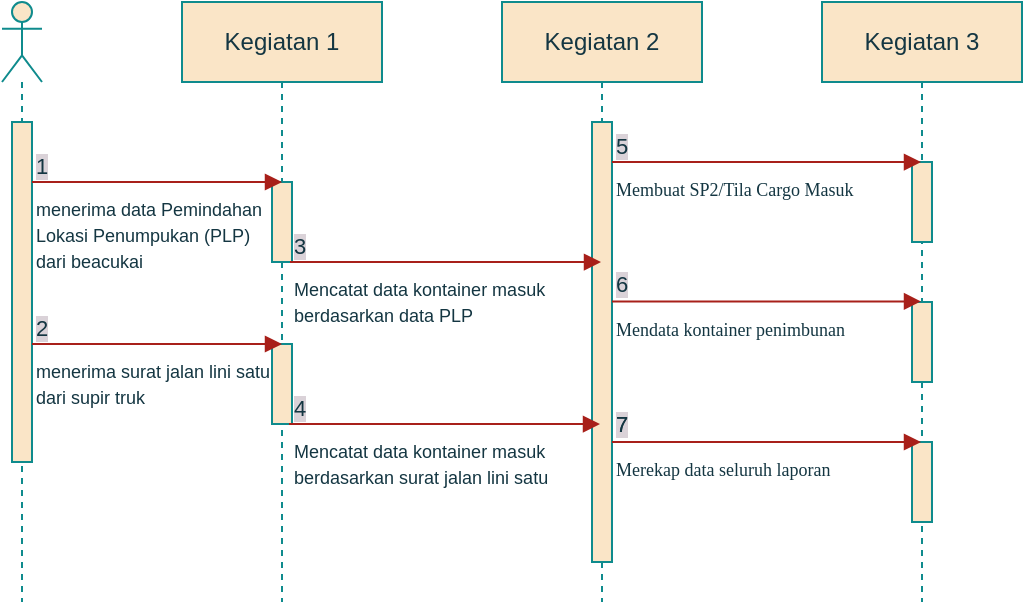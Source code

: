 <mxfile version="13.8.6" type="github" pages="2">
  <diagram id="s0Mmbe_96foXXKUcqOf8" name="sequence diagram masuk">
    <mxGraphModel dx="865" dy="456" grid="1" gridSize="10" guides="1" tooltips="1" connect="1" arrows="1" fold="1" page="1" pageScale="1" pageWidth="850" pageHeight="1100" background="none" math="0" shadow="0">
      <root>
        <mxCell id="0" />
        <mxCell id="1" parent="0" />
        <mxCell id="u2yPSylJnqLLxZqIL412-1" value="" style="shape=umlLifeline;participant=umlActor;perimeter=lifelinePerimeter;whiteSpace=wrap;html=1;container=1;collapsible=0;recursiveResize=0;verticalAlign=top;spacingTop=36;outlineConnect=0;fillColor=#FAE5C7;strokeColor=#0F8B8D;fontColor=#143642;" vertex="1" parent="1">
          <mxGeometry x="170" y="80" width="20" height="300" as="geometry" />
        </mxCell>
        <mxCell id="u2yPSylJnqLLxZqIL412-10" value="" style="html=1;points=[];perimeter=orthogonalPerimeter;fillColor=#FAE5C7;strokeColor=#0F8B8D;fontColor=#143642;" vertex="1" parent="u2yPSylJnqLLxZqIL412-1">
          <mxGeometry x="5" y="60" width="10" height="170" as="geometry" />
        </mxCell>
        <mxCell id="u2yPSylJnqLLxZqIL412-2" value="Kegiatan 1" style="shape=umlLifeline;perimeter=lifelinePerimeter;whiteSpace=wrap;html=1;container=1;collapsible=0;recursiveResize=0;outlineConnect=0;fillColor=#FAE5C7;strokeColor=#0F8B8D;fontColor=#143642;" vertex="1" parent="1">
          <mxGeometry x="260" y="80" width="100" height="300" as="geometry" />
        </mxCell>
        <mxCell id="u2yPSylJnqLLxZqIL412-8" value="" style="html=1;points=[];perimeter=orthogonalPerimeter;fillColor=#FAE5C7;strokeColor=#0F8B8D;fontColor=#143642;" vertex="1" parent="u2yPSylJnqLLxZqIL412-2">
          <mxGeometry x="45" y="90" width="10" height="40" as="geometry" />
        </mxCell>
        <mxCell id="u2yPSylJnqLLxZqIL412-9" value="" style="html=1;points=[];perimeter=orthogonalPerimeter;fillColor=#FAE5C7;strokeColor=#0F8B8D;fontColor=#143642;" vertex="1" parent="u2yPSylJnqLLxZqIL412-2">
          <mxGeometry x="45" y="171" width="10" height="40" as="geometry" />
        </mxCell>
        <mxCell id="u2yPSylJnqLLxZqIL412-3" value="Kegiatan 2" style="shape=umlLifeline;perimeter=lifelinePerimeter;whiteSpace=wrap;html=1;container=1;collapsible=0;recursiveResize=0;outlineConnect=0;fillColor=#FAE5C7;strokeColor=#0F8B8D;fontColor=#143642;" vertex="1" parent="1">
          <mxGeometry x="420" y="80" width="100" height="300" as="geometry" />
        </mxCell>
        <mxCell id="u2yPSylJnqLLxZqIL412-6" value="&lt;div&gt;Kegiatan 3&lt;/div&gt;" style="shape=umlLifeline;perimeter=lifelinePerimeter;whiteSpace=wrap;html=1;container=1;collapsible=0;recursiveResize=0;outlineConnect=0;fillColor=#FAE5C7;strokeColor=#0F8B8D;fontColor=#143642;" vertex="1" parent="1">
          <mxGeometry x="580" y="80" width="100" height="300" as="geometry" />
        </mxCell>
        <mxCell id="u2yPSylJnqLLxZqIL412-12" value="" style="html=1;points=[];perimeter=orthogonalPerimeter;fillColor=#FAE5C7;strokeColor=#0F8B8D;fontColor=#143642;" vertex="1" parent="u2yPSylJnqLLxZqIL412-6">
          <mxGeometry x="45" y="80" width="10" height="40" as="geometry" />
        </mxCell>
        <mxCell id="u2yPSylJnqLLxZqIL412-13" value="" style="html=1;points=[];perimeter=orthogonalPerimeter;fillColor=#FAE5C7;strokeColor=#0F8B8D;fontColor=#143642;" vertex="1" parent="u2yPSylJnqLLxZqIL412-6">
          <mxGeometry x="45" y="150" width="10" height="40" as="geometry" />
        </mxCell>
        <mxCell id="u2yPSylJnqLLxZqIL412-14" value="" style="html=1;points=[];perimeter=orthogonalPerimeter;fillColor=#FAE5C7;strokeColor=#0F8B8D;fontColor=#143642;" vertex="1" parent="u2yPSylJnqLLxZqIL412-6">
          <mxGeometry x="45" y="220" width="10" height="40" as="geometry" />
        </mxCell>
        <mxCell id="u2yPSylJnqLLxZqIL412-11" value="" style="html=1;points=[];perimeter=orthogonalPerimeter;fillColor=#FAE5C7;strokeColor=#0F8B8D;fontColor=#143642;" vertex="1" parent="1">
          <mxGeometry x="465" y="140" width="10" height="220" as="geometry" />
        </mxCell>
        <mxCell id="u2yPSylJnqLLxZqIL412-15" value="&lt;div&gt;&lt;font style=&quot;font-size: 9px&quot;&gt;menerima data Pemindahan &lt;br&gt;&lt;/font&gt;&lt;/div&gt;&lt;div&gt;&lt;font style=&quot;font-size: 9px&quot;&gt;Lokasi Penumpukan (PLP) &lt;br&gt;&lt;/font&gt;&lt;/div&gt;&lt;div&gt;&lt;font style=&quot;font-size: 9px&quot;&gt;dari beacukai&lt;/font&gt;&lt;/div&gt;" style="endArrow=block;endFill=1;html=1;edgeStyle=orthogonalEdgeStyle;align=left;verticalAlign=top;labelBackgroundColor=none;strokeColor=#A8201A;fontColor=#143642;" edge="1" parent="1" source="u2yPSylJnqLLxZqIL412-10">
          <mxGeometry x="-1" relative="1" as="geometry">
            <mxPoint x="190" y="170" as="sourcePoint" />
            <mxPoint x="310" y="170" as="targetPoint" />
            <Array as="points">
              <mxPoint x="210" y="170" />
              <mxPoint x="210" y="170" />
            </Array>
          </mxGeometry>
        </mxCell>
        <mxCell id="u2yPSylJnqLLxZqIL412-16" value="1" style="edgeLabel;resizable=0;html=1;align=left;verticalAlign=bottom;labelBackgroundColor=#DAD2D8;fontColor=#143642;" connectable="0" vertex="1" parent="u2yPSylJnqLLxZqIL412-15">
          <mxGeometry x="-1" relative="1" as="geometry" />
        </mxCell>
        <mxCell id="u2yPSylJnqLLxZqIL412-19" value="&lt;div&gt;&lt;font style=&quot;font-size: 9px&quot;&gt;Mencatat data kontainer masuk&lt;/font&gt;&lt;/div&gt;&lt;div&gt;&lt;font style=&quot;font-size: 9px&quot;&gt;berdasarkan data PLP&lt;br&gt;&lt;/font&gt;&lt;/div&gt;" style="endArrow=block;endFill=1;html=1;edgeStyle=orthogonalEdgeStyle;align=left;verticalAlign=top;labelBackgroundColor=none;strokeColor=#A8201A;fontColor=#143642;" edge="1" parent="1">
          <mxGeometry x="-1" relative="1" as="geometry">
            <mxPoint x="314" y="210" as="sourcePoint" />
            <mxPoint x="469.5" y="210.029" as="targetPoint" />
            <Array as="points" />
          </mxGeometry>
        </mxCell>
        <mxCell id="u2yPSylJnqLLxZqIL412-20" value="3" style="edgeLabel;resizable=0;html=1;align=left;verticalAlign=bottom;labelBackgroundColor=#DAD2D8;fontColor=#143642;" connectable="0" vertex="1" parent="u2yPSylJnqLLxZqIL412-19">
          <mxGeometry x="-1" relative="1" as="geometry" />
        </mxCell>
        <mxCell id="u2yPSylJnqLLxZqIL412-23" value="&lt;font style=&quot;font-size: 9px&quot;&gt;&lt;span style=&quot;font-family: &amp;#34;calisto mt&amp;#34; , serif&quot; lang=&quot;EN-US&quot;&gt;Membuat SP2/Tila Cargo Masuk&lt;/span&gt;&lt;/font&gt;" style="endArrow=block;endFill=1;html=1;edgeStyle=orthogonalEdgeStyle;align=left;verticalAlign=top;labelBackgroundColor=none;strokeColor=#A8201A;fontColor=#143642;" edge="1" parent="1" target="u2yPSylJnqLLxZqIL412-6">
          <mxGeometry x="-1" relative="1" as="geometry">
            <mxPoint x="475" y="160.029" as="sourcePoint" />
            <mxPoint x="600" y="160" as="targetPoint" />
            <Array as="points">
              <mxPoint x="580" y="160" />
              <mxPoint x="580" y="160" />
            </Array>
          </mxGeometry>
        </mxCell>
        <mxCell id="u2yPSylJnqLLxZqIL412-24" value="5" style="edgeLabel;resizable=0;html=1;align=left;verticalAlign=bottom;labelBackgroundColor=#DAD2D8;fontColor=#143642;" connectable="0" vertex="1" parent="u2yPSylJnqLLxZqIL412-23">
          <mxGeometry x="-1" relative="1" as="geometry" />
        </mxCell>
        <mxCell id="u2yPSylJnqLLxZqIL412-25" value="&lt;font style=&quot;font-size: 9px&quot;&gt;&lt;span style=&quot;font-family: &amp;quot;calisto mt&amp;quot; , serif&quot; lang=&quot;EN-US&quot;&gt;Mendata kontainer penimbunan&lt;/span&gt;&lt;/font&gt;" style="endArrow=block;endFill=1;html=1;edgeStyle=orthogonalEdgeStyle;align=left;verticalAlign=top;labelBackgroundColor=none;strokeColor=#A8201A;fontColor=#143642;" edge="1" parent="1">
          <mxGeometry x="-1" relative="1" as="geometry">
            <mxPoint x="475" y="229.719" as="sourcePoint" />
            <mxPoint x="629.5" y="229.719" as="targetPoint" />
            <Array as="points">
              <mxPoint x="580" y="229.69" />
              <mxPoint x="580" y="229.69" />
            </Array>
          </mxGeometry>
        </mxCell>
        <mxCell id="u2yPSylJnqLLxZqIL412-26" value="6" style="edgeLabel;resizable=0;html=1;align=left;verticalAlign=bottom;labelBackgroundColor=#DAD2D8;fontColor=#143642;" connectable="0" vertex="1" parent="u2yPSylJnqLLxZqIL412-25">
          <mxGeometry x="-1" relative="1" as="geometry" />
        </mxCell>
        <mxCell id="u2yPSylJnqLLxZqIL412-27" value="&lt;font style=&quot;font-size: 9px&quot;&gt;&lt;span style=&quot;font-family: &amp;quot;calisto mt&amp;quot; , serif&quot; lang=&quot;EN-US&quot;&gt;Merekap data seluruh laporan&lt;/span&gt;&lt;/font&gt;" style="endArrow=block;endFill=1;html=1;edgeStyle=orthogonalEdgeStyle;align=left;verticalAlign=top;labelBackgroundColor=none;strokeColor=#A8201A;fontColor=#143642;" edge="1" parent="1">
          <mxGeometry x="-1" relative="1" as="geometry">
            <mxPoint x="475" y="299.999" as="sourcePoint" />
            <mxPoint x="629.5" y="299.999" as="targetPoint" />
            <Array as="points">
              <mxPoint x="580" y="299.97" />
              <mxPoint x="580" y="299.97" />
            </Array>
          </mxGeometry>
        </mxCell>
        <mxCell id="u2yPSylJnqLLxZqIL412-28" value="7" style="edgeLabel;resizable=0;html=1;align=left;verticalAlign=bottom;labelBackgroundColor=#DAD2D8;fontColor=#143642;" connectable="0" vertex="1" parent="u2yPSylJnqLLxZqIL412-27">
          <mxGeometry x="-1" relative="1" as="geometry" />
        </mxCell>
        <mxCell id="u2yPSylJnqLLxZqIL412-35" value="7" style="edgeLabel;resizable=0;html=1;align=left;verticalAlign=bottom;labelBackgroundColor=none;fontColor=#143642;" connectable="0" vertex="1" parent="u2yPSylJnqLLxZqIL412-27">
          <mxGeometry x="-1" relative="1" as="geometry" />
        </mxCell>
        <mxCell id="u2yPSylJnqLLxZqIL412-31" value="&lt;div&gt;&lt;font style=&quot;font-size: 9px&quot;&gt;menerima surat jalan lini satu &lt;br&gt;&lt;/font&gt;&lt;/div&gt;&lt;div&gt;&lt;font style=&quot;font-size: 9px&quot;&gt;dari supir truk&lt;/font&gt;&lt;/div&gt;" style="endArrow=block;endFill=1;html=1;edgeStyle=orthogonalEdgeStyle;align=left;verticalAlign=top;labelBackgroundColor=none;strokeColor=#A8201A;fontColor=#143642;" edge="1" parent="1">
          <mxGeometry x="-1" relative="1" as="geometry">
            <mxPoint x="185.0" y="251.029" as="sourcePoint" />
            <mxPoint x="310" y="251" as="targetPoint" />
            <Array as="points">
              <mxPoint x="210" y="251" />
              <mxPoint x="210" y="251" />
            </Array>
            <mxPoint as="offset" />
          </mxGeometry>
        </mxCell>
        <mxCell id="u2yPSylJnqLLxZqIL412-32" value="2" style="edgeLabel;resizable=0;html=1;align=left;verticalAlign=bottom;labelBackgroundColor=#DAD2D8;fontColor=#143642;" connectable="0" vertex="1" parent="u2yPSylJnqLLxZqIL412-31">
          <mxGeometry x="-1" relative="1" as="geometry" />
        </mxCell>
        <mxCell id="u2yPSylJnqLLxZqIL412-33" value="&lt;div&gt;&lt;font style=&quot;font-size: 9px&quot;&gt;Mencatat data kontainer masuk&lt;/font&gt;&lt;/div&gt;&lt;div&gt;&lt;font style=&quot;font-size: 9px&quot;&gt;berdasarkan surat jalan lini satu&lt;br&gt;&lt;/font&gt;&lt;/div&gt;" style="endArrow=block;endFill=1;html=1;edgeStyle=orthogonalEdgeStyle;align=left;verticalAlign=top;labelBackgroundColor=none;strokeColor=#A8201A;fontColor=#143642;" edge="1" parent="1">
          <mxGeometry x="-1" relative="1" as="geometry">
            <mxPoint x="313.5" y="291" as="sourcePoint" />
            <mxPoint x="469" y="291.029" as="targetPoint" />
            <Array as="points" />
          </mxGeometry>
        </mxCell>
        <mxCell id="u2yPSylJnqLLxZqIL412-34" value="4" style="edgeLabel;resizable=0;html=1;align=left;verticalAlign=bottom;labelBackgroundColor=#DAD2D8;fontColor=#143642;" connectable="0" vertex="1" parent="u2yPSylJnqLLxZqIL412-33">
          <mxGeometry x="-1" relative="1" as="geometry" />
        </mxCell>
      </root>
    </mxGraphModel>
  </diagram>
  <diagram id="yHClxJVfhAcmL0Wd4f6d" name="Page-2">
    <mxGraphModel dx="716" dy="377" grid="1" gridSize="10" guides="1" tooltips="1" connect="1" arrows="1" fold="1" page="1" pageScale="1" pageWidth="850" pageHeight="1100" math="0" shadow="0">
      <root>
        <mxCell id="rzDEYPqwC-Ctk7Euo6rp-0" />
        <mxCell id="rzDEYPqwC-Ctk7Euo6rp-1" parent="rzDEYPqwC-Ctk7Euo6rp-0" />
        <mxCell id="7TtJ_oYwYsImzt8FH30y-0" value="" style="shape=umlLifeline;participant=umlActor;perimeter=lifelinePerimeter;whiteSpace=wrap;html=1;container=1;collapsible=0;recursiveResize=0;verticalAlign=top;spacingTop=36;outlineConnect=0;fillColor=#FAE5C7;strokeColor=#0F8B8D;fontColor=#143642;" vertex="1" parent="rzDEYPqwC-Ctk7Euo6rp-1">
          <mxGeometry x="170" y="80" width="20" height="300" as="geometry" />
        </mxCell>
        <mxCell id="7TtJ_oYwYsImzt8FH30y-1" value="" style="html=1;points=[];perimeter=orthogonalPerimeter;fillColor=#FAE5C7;strokeColor=#0F8B8D;fontColor=#143642;" vertex="1" parent="7TtJ_oYwYsImzt8FH30y-0">
          <mxGeometry x="5" y="60" width="10" height="170" as="geometry" />
        </mxCell>
        <mxCell id="7TtJ_oYwYsImzt8FH30y-2" value="Kegiatan 1" style="shape=umlLifeline;perimeter=lifelinePerimeter;whiteSpace=wrap;html=1;container=1;collapsible=0;recursiveResize=0;outlineConnect=0;fillColor=#FAE5C7;strokeColor=#0F8B8D;fontColor=#143642;" vertex="1" parent="rzDEYPqwC-Ctk7Euo6rp-1">
          <mxGeometry x="260" y="80" width="100" height="300" as="geometry" />
        </mxCell>
        <mxCell id="7TtJ_oYwYsImzt8FH30y-3" value="" style="html=1;points=[];perimeter=orthogonalPerimeter;fillColor=#FAE5C7;strokeColor=#0F8B8D;fontColor=#143642;" vertex="1" parent="7TtJ_oYwYsImzt8FH30y-2">
          <mxGeometry x="45" y="90" width="10" height="40" as="geometry" />
        </mxCell>
        <mxCell id="7TtJ_oYwYsImzt8FH30y-4" value="" style="html=1;points=[];perimeter=orthogonalPerimeter;fillColor=#FAE5C7;strokeColor=#0F8B8D;fontColor=#143642;" vertex="1" parent="7TtJ_oYwYsImzt8FH30y-2">
          <mxGeometry x="45" y="171" width="10" height="40" as="geometry" />
        </mxCell>
        <mxCell id="7TtJ_oYwYsImzt8FH30y-5" value="Kegiatan 2" style="shape=umlLifeline;perimeter=lifelinePerimeter;whiteSpace=wrap;html=1;container=1;collapsible=0;recursiveResize=0;outlineConnect=0;fillColor=#FAE5C7;strokeColor=#0F8B8D;fontColor=#143642;" vertex="1" parent="rzDEYPqwC-Ctk7Euo6rp-1">
          <mxGeometry x="420" y="80" width="100" height="300" as="geometry" />
        </mxCell>
        <mxCell id="7TtJ_oYwYsImzt8FH30y-6" value="&lt;div&gt;Kegiatan 3&lt;/div&gt;" style="shape=umlLifeline;perimeter=lifelinePerimeter;whiteSpace=wrap;html=1;container=1;collapsible=0;recursiveResize=0;outlineConnect=0;fillColor=#FAE5C7;strokeColor=#0F8B8D;fontColor=#143642;" vertex="1" parent="rzDEYPqwC-Ctk7Euo6rp-1">
          <mxGeometry x="580" y="80" width="100" height="300" as="geometry" />
        </mxCell>
        <mxCell id="7TtJ_oYwYsImzt8FH30y-7" value="" style="html=1;points=[];perimeter=orthogonalPerimeter;fillColor=#FAE5C7;strokeColor=#0F8B8D;fontColor=#143642;" vertex="1" parent="7TtJ_oYwYsImzt8FH30y-6">
          <mxGeometry x="45" y="80" width="10" height="40" as="geometry" />
        </mxCell>
        <mxCell id="7TtJ_oYwYsImzt8FH30y-8" value="" style="html=1;points=[];perimeter=orthogonalPerimeter;fillColor=#FAE5C7;strokeColor=#0F8B8D;fontColor=#143642;" vertex="1" parent="7TtJ_oYwYsImzt8FH30y-6">
          <mxGeometry x="45" y="150" width="10" height="40" as="geometry" />
        </mxCell>
        <mxCell id="7TtJ_oYwYsImzt8FH30y-9" value="" style="html=1;points=[];perimeter=orthogonalPerimeter;fillColor=#FAE5C7;strokeColor=#0F8B8D;fontColor=#143642;" vertex="1" parent="7TtJ_oYwYsImzt8FH30y-6">
          <mxGeometry x="45" y="220" width="10" height="40" as="geometry" />
        </mxCell>
        <mxCell id="7TtJ_oYwYsImzt8FH30y-10" value="" style="html=1;points=[];perimeter=orthogonalPerimeter;fillColor=#FAE5C7;strokeColor=#0F8B8D;fontColor=#143642;" vertex="1" parent="rzDEYPqwC-Ctk7Euo6rp-1">
          <mxGeometry x="465" y="140" width="10" height="220" as="geometry" />
        </mxCell>
        <mxCell id="7TtJ_oYwYsImzt8FH30y-11" value="&lt;div&gt;&lt;font style=&quot;font-size: 9px&quot;&gt;menerima data Pemindahan &lt;br&gt;&lt;/font&gt;&lt;/div&gt;&lt;div&gt;&lt;font style=&quot;font-size: 9px&quot;&gt;Lokasi Penumpukan (PLP) &lt;br&gt;&lt;/font&gt;&lt;/div&gt;&lt;div&gt;&lt;font style=&quot;font-size: 9px&quot;&gt;dari beacukai&lt;/font&gt;&lt;/div&gt;" style="endArrow=block;endFill=1;html=1;edgeStyle=orthogonalEdgeStyle;align=left;verticalAlign=top;labelBackgroundColor=none;strokeColor=#A8201A;fontColor=#143642;" edge="1" parent="rzDEYPqwC-Ctk7Euo6rp-1" source="7TtJ_oYwYsImzt8FH30y-1">
          <mxGeometry x="-1" relative="1" as="geometry">
            <mxPoint x="190" y="170" as="sourcePoint" />
            <mxPoint x="310" y="170" as="targetPoint" />
            <Array as="points">
              <mxPoint x="210" y="170" />
              <mxPoint x="210" y="170" />
            </Array>
          </mxGeometry>
        </mxCell>
        <mxCell id="7TtJ_oYwYsImzt8FH30y-12" value="1" style="edgeLabel;resizable=0;html=1;align=left;verticalAlign=bottom;labelBackgroundColor=#DAD2D8;fontColor=#143642;" connectable="0" vertex="1" parent="7TtJ_oYwYsImzt8FH30y-11">
          <mxGeometry x="-1" relative="1" as="geometry" />
        </mxCell>
        <mxCell id="7TtJ_oYwYsImzt8FH30y-13" value="&lt;div&gt;&lt;font style=&quot;font-size: 9px&quot;&gt;Mencatat data kontainer masuk&lt;/font&gt;&lt;/div&gt;&lt;div&gt;&lt;font style=&quot;font-size: 9px&quot;&gt;berdasarkan data PLP&lt;br&gt;&lt;/font&gt;&lt;/div&gt;" style="endArrow=block;endFill=1;html=1;edgeStyle=orthogonalEdgeStyle;align=left;verticalAlign=top;labelBackgroundColor=none;strokeColor=#A8201A;fontColor=#143642;" edge="1" parent="rzDEYPqwC-Ctk7Euo6rp-1">
          <mxGeometry x="-1" relative="1" as="geometry">
            <mxPoint x="314" y="210" as="sourcePoint" />
            <mxPoint x="469.5" y="210.029" as="targetPoint" />
            <Array as="points" />
          </mxGeometry>
        </mxCell>
        <mxCell id="7TtJ_oYwYsImzt8FH30y-14" value="3" style="edgeLabel;resizable=0;html=1;align=left;verticalAlign=bottom;labelBackgroundColor=#DAD2D8;fontColor=#143642;" connectable="0" vertex="1" parent="7TtJ_oYwYsImzt8FH30y-13">
          <mxGeometry x="-1" relative="1" as="geometry" />
        </mxCell>
        <mxCell id="7TtJ_oYwYsImzt8FH30y-15" value="&lt;font style=&quot;font-size: 9px&quot;&gt;&lt;span style=&quot;font-family: &amp;#34;calisto mt&amp;#34; , serif&quot; lang=&quot;EN-US&quot;&gt;Membuat SP2/Tila Cargo Masuk&lt;/span&gt;&lt;/font&gt;" style="endArrow=block;endFill=1;html=1;edgeStyle=orthogonalEdgeStyle;align=left;verticalAlign=top;labelBackgroundColor=none;strokeColor=#A8201A;fontColor=#143642;" edge="1" parent="rzDEYPqwC-Ctk7Euo6rp-1" target="7TtJ_oYwYsImzt8FH30y-6">
          <mxGeometry x="-1" relative="1" as="geometry">
            <mxPoint x="475" y="160.029" as="sourcePoint" />
            <mxPoint x="600" y="160" as="targetPoint" />
            <Array as="points">
              <mxPoint x="580" y="160" />
              <mxPoint x="580" y="160" />
            </Array>
          </mxGeometry>
        </mxCell>
        <mxCell id="7TtJ_oYwYsImzt8FH30y-16" value="5" style="edgeLabel;resizable=0;html=1;align=left;verticalAlign=bottom;labelBackgroundColor=#DAD2D8;fontColor=#143642;" connectable="0" vertex="1" parent="7TtJ_oYwYsImzt8FH30y-15">
          <mxGeometry x="-1" relative="1" as="geometry" />
        </mxCell>
        <mxCell id="7TtJ_oYwYsImzt8FH30y-17" value="&lt;font style=&quot;font-size: 9px&quot;&gt;&lt;span style=&quot;font-family: &amp;quot;calisto mt&amp;quot; , serif&quot; lang=&quot;EN-US&quot;&gt;Mendata kontainer penimbunan&lt;/span&gt;&lt;/font&gt;" style="endArrow=block;endFill=1;html=1;edgeStyle=orthogonalEdgeStyle;align=left;verticalAlign=top;labelBackgroundColor=none;strokeColor=#A8201A;fontColor=#143642;" edge="1" parent="rzDEYPqwC-Ctk7Euo6rp-1">
          <mxGeometry x="-1" relative="1" as="geometry">
            <mxPoint x="475" y="229.719" as="sourcePoint" />
            <mxPoint x="629.5" y="229.719" as="targetPoint" />
            <Array as="points">
              <mxPoint x="580" y="229.69" />
              <mxPoint x="580" y="229.69" />
            </Array>
          </mxGeometry>
        </mxCell>
        <mxCell id="7TtJ_oYwYsImzt8FH30y-18" value="6" style="edgeLabel;resizable=0;html=1;align=left;verticalAlign=bottom;labelBackgroundColor=#DAD2D8;fontColor=#143642;" connectable="0" vertex="1" parent="7TtJ_oYwYsImzt8FH30y-17">
          <mxGeometry x="-1" relative="1" as="geometry" />
        </mxCell>
        <mxCell id="7TtJ_oYwYsImzt8FH30y-19" value="&lt;font style=&quot;font-size: 9px&quot;&gt;&lt;span style=&quot;font-family: &amp;quot;calisto mt&amp;quot; , serif&quot; lang=&quot;EN-US&quot;&gt;Merekap data seluruh laporan&lt;/span&gt;&lt;/font&gt;" style="endArrow=block;endFill=1;html=1;edgeStyle=orthogonalEdgeStyle;align=left;verticalAlign=top;labelBackgroundColor=none;strokeColor=#A8201A;fontColor=#143642;" edge="1" parent="rzDEYPqwC-Ctk7Euo6rp-1">
          <mxGeometry x="-1" relative="1" as="geometry">
            <mxPoint x="475" y="299.999" as="sourcePoint" />
            <mxPoint x="629.5" y="299.999" as="targetPoint" />
            <Array as="points">
              <mxPoint x="580" y="299.97" />
              <mxPoint x="580" y="299.97" />
            </Array>
          </mxGeometry>
        </mxCell>
        <mxCell id="7TtJ_oYwYsImzt8FH30y-20" value="7" style="edgeLabel;resizable=0;html=1;align=left;verticalAlign=bottom;labelBackgroundColor=#DAD2D8;fontColor=#143642;" connectable="0" vertex="1" parent="7TtJ_oYwYsImzt8FH30y-19">
          <mxGeometry x="-1" relative="1" as="geometry" />
        </mxCell>
        <mxCell id="7TtJ_oYwYsImzt8FH30y-21" value="7" style="edgeLabel;resizable=0;html=1;align=left;verticalAlign=bottom;labelBackgroundColor=none;fontColor=#143642;" connectable="0" vertex="1" parent="7TtJ_oYwYsImzt8FH30y-19">
          <mxGeometry x="-1" relative="1" as="geometry" />
        </mxCell>
        <mxCell id="7TtJ_oYwYsImzt8FH30y-22" value="&lt;div&gt;&lt;font style=&quot;font-size: 9px&quot;&gt;menerima surat jalan lini satu &lt;br&gt;&lt;/font&gt;&lt;/div&gt;&lt;div&gt;&lt;font style=&quot;font-size: 9px&quot;&gt;dari supir truk&lt;/font&gt;&lt;/div&gt;" style="endArrow=block;endFill=1;html=1;edgeStyle=orthogonalEdgeStyle;align=left;verticalAlign=top;labelBackgroundColor=none;strokeColor=#A8201A;fontColor=#143642;" edge="1" parent="rzDEYPqwC-Ctk7Euo6rp-1">
          <mxGeometry x="-1" relative="1" as="geometry">
            <mxPoint x="185" y="251.029" as="sourcePoint" />
            <mxPoint x="310" y="251" as="targetPoint" />
            <Array as="points">
              <mxPoint x="210" y="251" />
              <mxPoint x="210" y="251" />
            </Array>
            <mxPoint as="offset" />
          </mxGeometry>
        </mxCell>
        <mxCell id="7TtJ_oYwYsImzt8FH30y-23" value="2" style="edgeLabel;resizable=0;html=1;align=left;verticalAlign=bottom;labelBackgroundColor=#DAD2D8;fontColor=#143642;" connectable="0" vertex="1" parent="7TtJ_oYwYsImzt8FH30y-22">
          <mxGeometry x="-1" relative="1" as="geometry" />
        </mxCell>
        <mxCell id="7TtJ_oYwYsImzt8FH30y-24" value="&lt;div&gt;&lt;font style=&quot;font-size: 9px&quot;&gt;Mencatat data kontainer masuk&lt;/font&gt;&lt;/div&gt;&lt;div&gt;&lt;font style=&quot;font-size: 9px&quot;&gt;berdasarkan surat jalan lini satu&lt;br&gt;&lt;/font&gt;&lt;/div&gt;" style="endArrow=block;endFill=1;html=1;edgeStyle=orthogonalEdgeStyle;align=left;verticalAlign=top;labelBackgroundColor=none;strokeColor=#A8201A;fontColor=#143642;" edge="1" parent="rzDEYPqwC-Ctk7Euo6rp-1">
          <mxGeometry x="-1" relative="1" as="geometry">
            <mxPoint x="313.5" y="291" as="sourcePoint" />
            <mxPoint x="469" y="291.029" as="targetPoint" />
            <Array as="points" />
          </mxGeometry>
        </mxCell>
        <mxCell id="7TtJ_oYwYsImzt8FH30y-25" value="4" style="edgeLabel;resizable=0;html=1;align=left;verticalAlign=bottom;labelBackgroundColor=#DAD2D8;fontColor=#143642;" connectable="0" vertex="1" parent="7TtJ_oYwYsImzt8FH30y-24">
          <mxGeometry x="-1" relative="1" as="geometry" />
        </mxCell>
      </root>
    </mxGraphModel>
  </diagram>
</mxfile>
